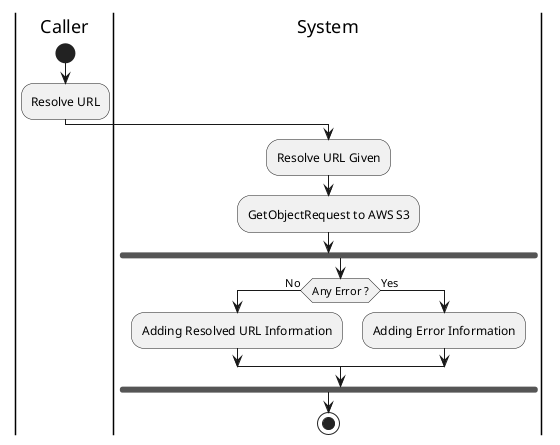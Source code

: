 @startuml Resolve

skinparam ConditionEndStyle hline
skinparam Monochrome true
skinparam Shadowing false

|Caller|
start
:Resolve URL;

|System|
:Resolve URL Given;
:GetObjectRequest to AWS S3;
fork
    if (Any Error ?) then (No)
        :Adding Resolved URL Information;
    else (Yes)
        :Adding Error Information;
    endif
endfork
stop
@enduml